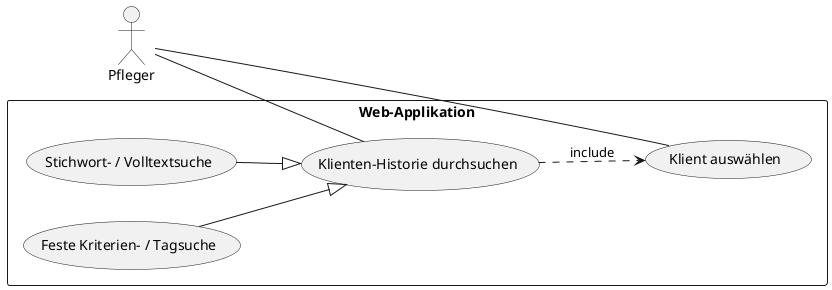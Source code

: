 @startuml
left to right direction
skinparam packageStyle rectangle
actor Pfleger
rectangle Web-Applikation {
 Pfleger -- (Klienten-Historie durchsuchen)
 Pfleger -- (Klient auswählen) 
 (Stichwort- / Volltextsuche) --|> (Klienten-Historie durchsuchen)
 (Feste Kriterien- / Tagsuche) --|> (Klienten-Historie durchsuchen)
 (Klienten-Historie durchsuchen) .-> (Klient auswählen) : include
}
@enduml